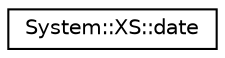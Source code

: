 digraph G
{
  edge [fontname="Helvetica",fontsize="10",labelfontname="Helvetica",labelfontsize="10"];
  node [fontname="Helvetica",fontsize="10",shape=record];
  rankdir="LR";
  Node1 [label="System::XS::date",height=0.2,width=0.4,color="black", fillcolor="white", style="filled",URL="$class_system_1_1_x_s_1_1date.html"];
}
